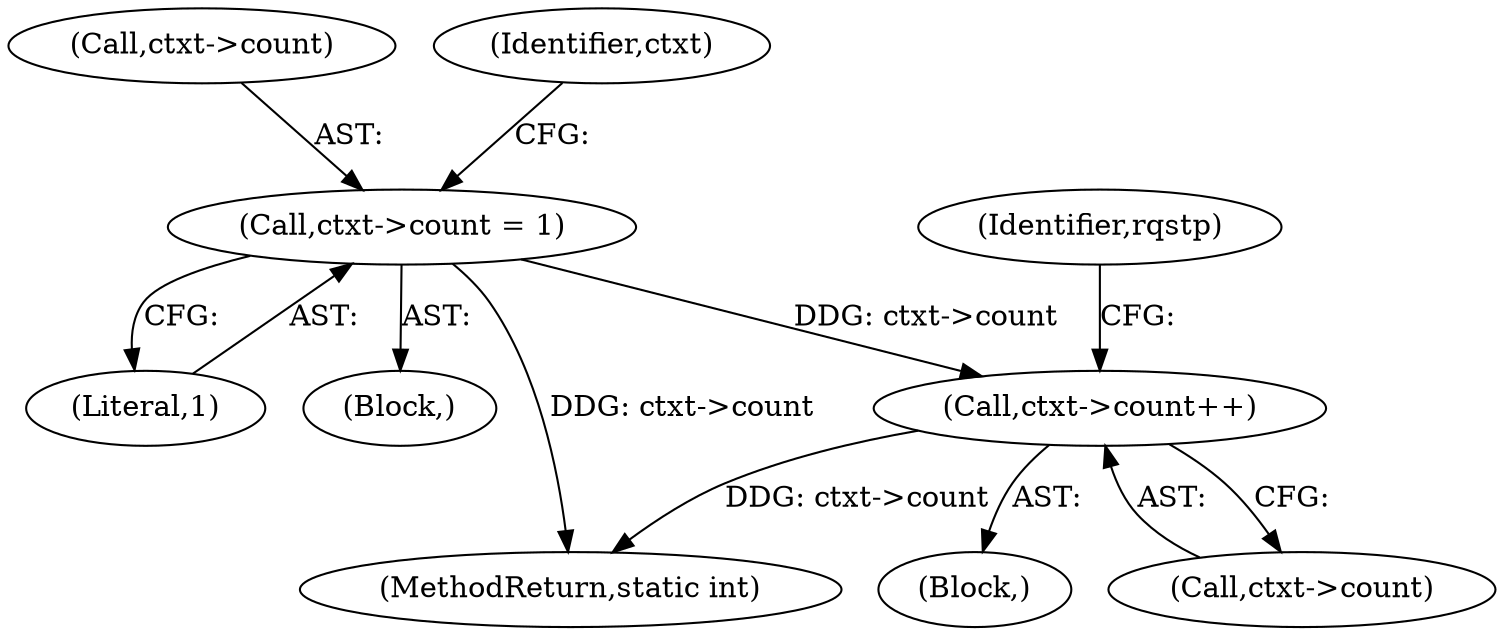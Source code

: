 digraph "1_linux_c70422f760c120480fee4de6c38804c72aa26bc1_32@pointer" {
"1000351" [label="(Call,ctxt->count++)"];
"1000141" [label="(Call,ctxt->count = 1)"];
"1000145" [label="(Literal,1)"];
"1000142" [label="(Call,ctxt->count)"];
"1000141" [label="(Call,ctxt->count = 1)"];
"1000351" [label="(Call,ctxt->count++)"];
"1000352" [label="(Call,ctxt->count)"];
"1000150" [label="(Identifier,ctxt)"];
"1000112" [label="(Block,)"];
"1000358" [label="(Identifier,rqstp)"];
"1000337" [label="(Block,)"];
"1000460" [label="(MethodReturn,static int)"];
"1000351" -> "1000337"  [label="AST: "];
"1000351" -> "1000352"  [label="CFG: "];
"1000352" -> "1000351"  [label="AST: "];
"1000358" -> "1000351"  [label="CFG: "];
"1000351" -> "1000460"  [label="DDG: ctxt->count"];
"1000141" -> "1000351"  [label="DDG: ctxt->count"];
"1000141" -> "1000112"  [label="AST: "];
"1000141" -> "1000145"  [label="CFG: "];
"1000142" -> "1000141"  [label="AST: "];
"1000145" -> "1000141"  [label="AST: "];
"1000150" -> "1000141"  [label="CFG: "];
"1000141" -> "1000460"  [label="DDG: ctxt->count"];
}
